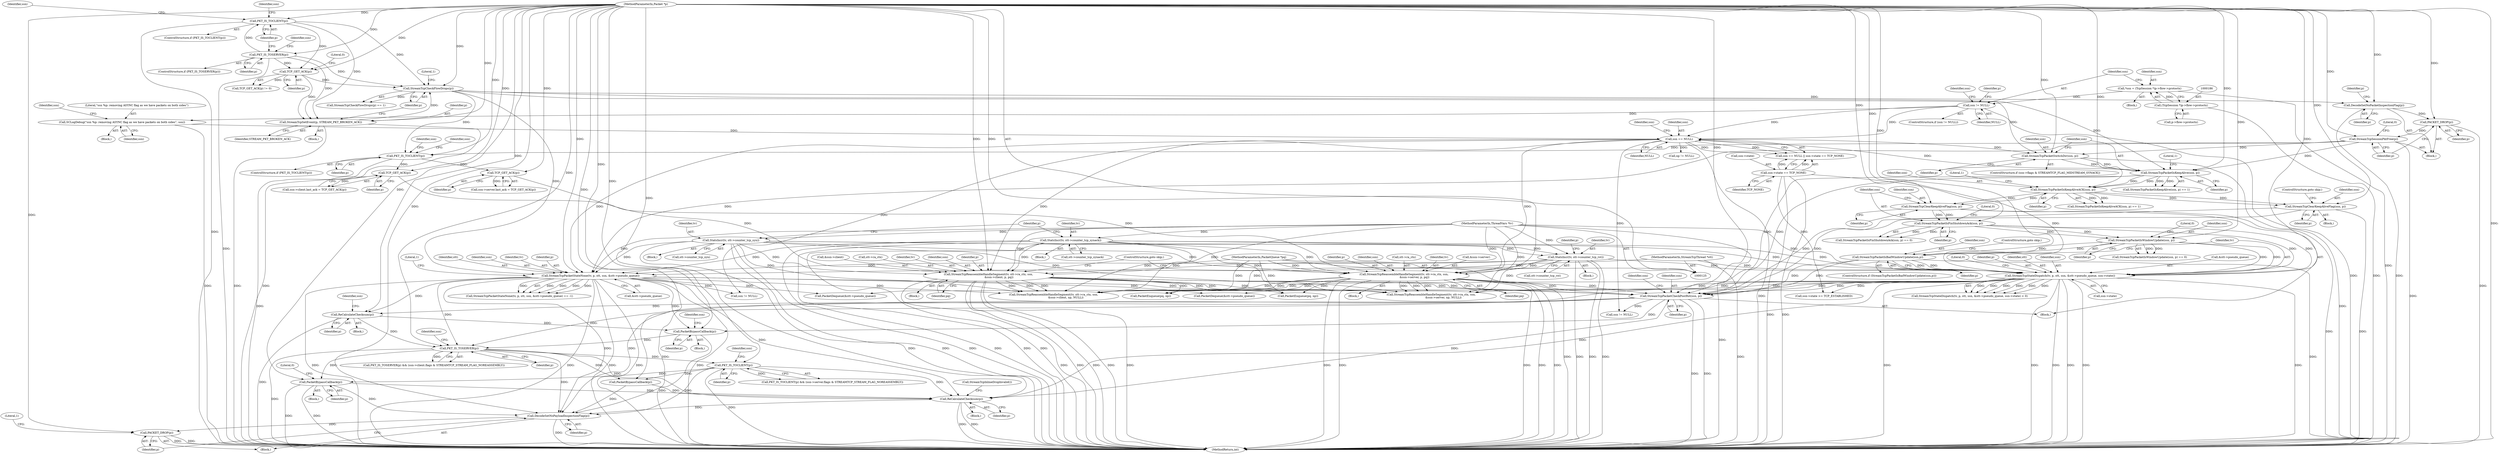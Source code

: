 digraph "0_suricata_843d0b7a10bb45627f94764a6c5d468a24143345@pointer" {
"1000689" [label="(Call,PacketBypassCallback(p))"];
"1000654" [label="(Call,PKT_IS_TOSERVER(p))"];
"1000627" [label="(Call,PacketBypassCallback(p))"];
"1000370" [label="(Call,StreamTcpPacketStateNone(tv, p, stt, ssn, &stt->pseudo_queue))"];
"1000281" [label="(Call,StatsIncr(tv, stt->counter_tcp_synack))"];
"1000126" [label="(MethodParameterIn,ThreadVars *tv)"];
"1000310" [label="(Call,StatsIncr(tv, stt->counter_tcp_rst))"];
"1000296" [label="(Call,StatsIncr(tv, stt->counter_tcp_syn))"];
"1000335" [label="(Call,StreamTcpCheckFlowDrops(p))"];
"1000330" [label="(Call,StreamTcpSetEvent(p, STREAM_PKT_BROKEN_ACK))"];
"1000222" [label="(Call,PKT_IS_TOCLIENT(p))"];
"1000207" [label="(Call,PKT_IS_TOSERVER(p))"];
"1000127" [label="(MethodParameterIn,Packet *p)"];
"1000326" [label="(Call,TCP_GET_ACK(p))"];
"1000353" [label="(Call,StreamTcpSessionPktFree(p))"];
"1000351" [label="(Call,PACKET_DROP(p))"];
"1000345" [label="(Call,DecodeSetNoPacketInspectionFlag(p))"];
"1000128" [label="(MethodParameterIn,StreamTcpThread *stt)"];
"1000359" [label="(Call,ssn == NULL)"];
"1000258" [label="(Call,SCLogDebug(\"ssn %p: removing ASYNC flag as we have packets on both sides\", ssn))"];
"1000193" [label="(Call,ssn != NULL)"];
"1000183" [label="(Call,*ssn = (TcpSession *)p->flow->protoctx)"];
"1000185" [label="(Call,(TcpSession *)p->flow->protoctx)"];
"1000605" [label="(Call,ReCalculateChecksum(p))"];
"1000515" [label="(Call,StreamTcpPacketCheckPostRst(ssn, p))"];
"1000437" [label="(Call,StreamTcpReassembleHandleSegment(tv, stt->ra_ctx, ssn,\n                        &ssn->client, p, pq))"];
"1000435" [label="(Call,TCP_GET_ACK(p))"];
"1000404" [label="(Call,PKT_IS_TOCLIENT(p))"];
"1000129" [label="(MethodParameterIn,PacketQueue *pq)"];
"1000415" [label="(Call,StreamTcpReassembleHandleSegment(tv, stt->ra_ctx, ssn,\n                        &ssn->server, p, pq))"];
"1000413" [label="(Call,TCP_GET_ACK(p))"];
"1000494" [label="(Call,StreamTcpPacketIsBadWindowUpdate(ssn,p))"];
"1000489" [label="(Call,StreamTcpPacketIsWindowUpdate(ssn, p))"];
"1000483" [label="(Call,StreamTcpPacketIsFinShutdownAck(ssn, p))"];
"1000478" [label="(Call,StreamTcpClearKeepAliveFlag(ssn, p))"];
"1000469" [label="(Call,StreamTcpPacketIsKeepAliveACK(ssn, p))"];
"1000461" [label="(Call,StreamTcpPacketIsKeepAlive(ssn, p))"];
"1000456" [label="(Call,StreamTcpPacketSwitchDir(ssn, p))"];
"1000474" [label="(Call,StreamTcpClearKeepAliveFlag(ssn, p))"];
"1000500" [label="(Call,StreamTcpStateDispatch(tv, p, stt, ssn, &stt->pseudo_queue, ssn->state))"];
"1000362" [label="(Call,ssn->state == TCP_NONE)"];
"1000664" [label="(Call,PKT_IS_TOCLIENT(p))"];
"1000752" [label="(Call,ReCalculateChecksum(p))"];
"1000757" [label="(Call,DecodeSetNoPayloadInspectionFlag(p))"];
"1000759" [label="(Call,PACKET_DROP(p))"];
"1000457" [label="(Identifier,ssn)"];
"1000195" [label="(Identifier,NULL)"];
"1000227" [label="(Identifier,ssn)"];
"1000351" [label="(Call,PACKET_DROP(p))"];
"1000185" [label="(Call,(TcpSession *)p->flow->protoctx)"];
"1000369" [label="(Call,StreamTcpPacketStateNone(tv, p, stt, ssn, &stt->pseudo_queue) == -1)"];
"1000429" [label="(Call,ssn->server.last_ack = TCP_GET_ACK(p))"];
"1000664" [label="(Call,PKT_IS_TOCLIENT(p))"];
"1000499" [label="(Call,StreamTcpStateDispatch(tv, p, stt, ssn, &stt->pseudo_queue, ssn->state) < 0)"];
"1000605" [label="(Call,ReCalculateChecksum(p))"];
"1000373" [label="(Identifier,stt)"];
"1000345" [label="(Call,DecodeSetNoPacketInspectionFlag(p))"];
"1000328" [label="(Literal,0)"];
"1000395" [label="(Block,)"];
"1000593" [label="(Call,PacketEnqueue(pq, np))"];
"1000461" [label="(Call,StreamTcpPacketIsKeepAlive(ssn, p))"];
"1000413" [label="(Call,TCP_GET_ACK(p))"];
"1000346" [label="(Identifier,p)"];
"1000509" [label="(Call,ssn->state)"];
"1000463" [label="(Identifier,p)"];
"1000521" [label="(Identifier,ssn)"];
"1000497" [label="(ControlStructure,goto skip;)"];
"1000354" [label="(Identifier,p)"];
"1000259" [label="(Literal,\"ssn %p: removing ASYNC flag as we have packets on both sides\")"];
"1000663" [label="(Call,PKT_IS_TOCLIENT(p) && (ssn->server.flags & STREAMTCP_STREAM_FLAG_NOREASSEMBLY))"];
"1000628" [label="(Identifier,p)"];
"1000334" [label="(Call,StreamTcpCheckFlowDrops(p) == 1)"];
"1000374" [label="(Identifier,ssn)"];
"1000404" [label="(Call,PKT_IS_TOCLIENT(p))"];
"1000281" [label="(Call,StatsIncr(tv, stt->counter_tcp_synack))"];
"1000305" [label="(Identifier,p)"];
"1000295" [label="(Block,)"];
"1000410" [label="(Identifier,ssn)"];
"1000425" [label="(Identifier,p)"];
"1000478" [label="(Call,StreamTcpClearKeepAliveFlag(ssn, p))"];
"1000363" [label="(Call,ssn->state)"];
"1000329" [label="(Block,)"];
"1000207" [label="(Call,PKT_IS_TOSERVER(p))"];
"1000690" [label="(Identifier,p)"];
"1000384" [label="(Call,ssn != NULL)"];
"1000718" [label="(Literal,0)"];
"1000420" [label="(Identifier,ssn)"];
"1000407" [label="(Call,ssn->client.last_ack = TCP_GET_ACK(p))"];
"1000482" [label="(Call,StreamTcpPacketIsFinShutdownAck(ssn, p) == 0)"];
"1000375" [label="(Call,&stt->pseudo_queue)"];
"1000488" [label="(Call,StreamTcpPacketIsWindowUpdate(ssn, p) == 0)"];
"1000464" [label="(Literal,1)"];
"1000458" [label="(Identifier,p)"];
"1000371" [label="(Identifier,tv)"];
"1000447" [label="(Identifier,p)"];
"1000336" [label="(Identifier,p)"];
"1000581" [label="(Call,StreamTcpReassembleHandleSegment(tv, stt->ra_ctx, ssn,\n                            &ssn->server, np, NULL))"];
"1000751" [label="(Block,)"];
"1000512" [label="(Literal,0)"];
"1000501" [label="(Identifier,tv)"];
"1000193" [label="(Call,ssn != NULL)"];
"1000321" [label="(Identifier,p)"];
"1000758" [label="(Identifier,p)"];
"1000689" [label="(Call,PacketBypassCallback(p))"];
"1000565" [label="(Call,StreamTcpReassembleHandleSegment(tv, stt->ra_ctx, ssn,\n                            &ssn->client, np, NULL))"];
"1000732" [label="(Call,PacketDequeue(&stt->pseudo_queue))"];
"1000361" [label="(Identifier,NULL)"];
"1000296" [label="(Call,StatsIncr(tv, stt->counter_tcp_syn))"];
"1000496" [label="(Identifier,p)"];
"1000491" [label="(Identifier,p)"];
"1000432" [label="(Identifier,ssn)"];
"1000612" [label="(Identifier,ssn)"];
"1000477" [label="(ControlStructure,goto skip;)"];
"1000493" [label="(ControlStructure,if (StreamTcpPacketIsBadWindowUpdate(ssn,p)))"];
"1000366" [label="(Identifier,TCP_NONE)"];
"1000655" [label="(Identifier,p)"];
"1000353" [label="(Call,StreamTcpSessionPktFree(p))"];
"1000476" [label="(Identifier,p)"];
"1000437" [label="(Call,StreamTcpReassembleHandleSegment(tv, stt->ra_ctx, ssn,\n                        &ssn->client, p, pq))"];
"1000187" [label="(Call,p->flow->protoctx)"];
"1000517" [label="(Identifier,p)"];
"1000358" [label="(Call,ssn == NULL || ssn->state == TCP_NONE)"];
"1000337" [label="(Literal,1)"];
"1000494" [label="(Call,StreamTcpPacketIsBadWindowUpdate(ssn,p))"];
"1000462" [label="(Identifier,ssn)"];
"1000326" [label="(Call,TCP_GET_ACK(p))"];
"1000352" [label="(Identifier,p)"];
"1000756" [label="(Block,)"];
"1000222" [label="(Call,PKT_IS_TOCLIENT(p))"];
"1000221" [label="(ControlStructure,if (PKT_IS_TOCLIENT(p)))"];
"1000199" [label="(Identifier,ssn)"];
"1000606" [label="(Identifier,p)"];
"1000370" [label="(Call,StreamTcpPacketStateNone(tv, p, stt, ssn, &stt->pseudo_queue))"];
"1000359" [label="(Call,ssn == NULL)"];
"1000755" [label="(Call,StreamTcpInlineDropInvalid())"];
"1000456" [label="(Call,StreamTcpPacketSwitchDir(ssn, p))"];
"1000194" [label="(Identifier,ssn)"];
"1000474" [label="(Call,StreamTcpClearKeepAliveFlag(ssn, p))"];
"1000130" [label="(Block,)"];
"1000129" [label="(MethodParameterIn,PacketQueue *pq)"];
"1000417" [label="(Call,stt->ra_ctx)"];
"1000415" [label="(Call,StreamTcpReassembleHandleSegment(tv, stt->ra_ctx, ssn,\n                        &ssn->server, p, pq))"];
"1000659" [label="(Identifier,ssn)"];
"1000688" [label="(Block,)"];
"1000502" [label="(Identifier,p)"];
"1000753" [label="(Identifier,p)"];
"1000128" [label="(MethodParameterIn,StreamTcpThread *stt)"];
"1000479" [label="(Identifier,ssn)"];
"1000763" [label="(Literal,1)"];
"1000372" [label="(Identifier,p)"];
"1000280" [label="(Block,)"];
"1000443" [label="(Call,&ssn->client)"];
"1000414" [label="(Identifier,p)"];
"1000738" [label="(Call,np != NULL)"];
"1000416" [label="(Identifier,tv)"];
"1000486" [label="(Literal,0)"];
"1000362" [label="(Call,ssn->state == TCP_NONE)"];
"1000330" [label="(Call,StreamTcpSetEvent(p, STREAM_PKT_BROKEN_ACK))"];
"1000325" [label="(Call,TCP_GET_ACK(p) != 0)"];
"1000515" [label="(Call,StreamTcpPacketCheckPostRst(ssn, p))"];
"1000485" [label="(Identifier,p)"];
"1000327" [label="(Identifier,p)"];
"1000298" [label="(Call,stt->counter_tcp_syn)"];
"1000604" [label="(Block,)"];
"1000503" [label="(Identifier,stt)"];
"1000206" [label="(ControlStructure,if (PKT_IS_TOSERVER(p)))"];
"1000192" [label="(ControlStructure,if (ssn != NULL))"];
"1000257" [label="(Block,)"];
"1000471" [label="(Identifier,p)"];
"1000549" [label="(Call,PacketDequeue(&stt->pseudo_queue))"];
"1000335" [label="(Call,StreamTcpCheckFlowDrops(p))"];
"1000439" [label="(Call,stt->ra_ctx)"];
"1000449" [label="(ControlStructure,goto skip;)"];
"1000470" [label="(Identifier,ssn)"];
"1000436" [label="(Identifier,p)"];
"1000752" [label="(Call,ReCalculateChecksum(p))"];
"1000356" [label="(Literal,0)"];
"1000127" [label="(MethodParameterIn,Packet *p)"];
"1000634" [label="(Identifier,ssn)"];
"1000495" [label="(Identifier,ssn)"];
"1000715" [label="(Call,PacketBypassCallback(p))"];
"1000338" [label="(Block,)"];
"1000653" [label="(Call,PKT_IS_TOSERVER(p) && (ssn->client.flags & STREAMTCP_STREAM_FLAG_NOREASSEMBLY))"];
"1000349" [label="(Identifier,p)"];
"1000665" [label="(Identifier,p)"];
"1000490" [label="(Identifier,ssn)"];
"1000469" [label="(Call,StreamTcpPacketIsKeepAliveACK(ssn, p))"];
"1000297" [label="(Identifier,tv)"];
"1000126" [label="(MethodParameterIn,ThreadVars *tv)"];
"1000468" [label="(Call,StreamTcpPacketIsKeepAliveACK(ssn, p) == 1)"];
"1000519" [label="(Call,ssn->state >= TCP_ESTABLISHED)"];
"1000421" [label="(Call,&ssn->server)"];
"1000331" [label="(Identifier,p)"];
"1000312" [label="(Call,stt->counter_tcp_rst)"];
"1000531" [label="(Call,ssn != NULL)"];
"1000403" [label="(ControlStructure,if (PKT_IS_TOCLIENT(p)))"];
"1000282" [label="(Identifier,tv)"];
"1000260" [label="(Identifier,ssn)"];
"1000448" [label="(Identifier,pq)"];
"1000438" [label="(Identifier,tv)"];
"1000309" [label="(Block,)"];
"1000450" [label="(ControlStructure,if (ssn->flags & STREAMTCP_FLAG_MIDSTREAM_SYNACK))"];
"1000380" [label="(Literal,1)"];
"1000208" [label="(Identifier,p)"];
"1000516" [label="(Identifier,ssn)"];
"1000764" [label="(MethodReturn,int)"];
"1000489" [label="(Call,StreamTcpPacketIsWindowUpdate(ssn, p))"];
"1000426" [label="(Identifier,pq)"];
"1000504" [label="(Identifier,ssn)"];
"1000475" [label="(Identifier,ssn)"];
"1000271" [label="(Identifier,p)"];
"1000364" [label="(Identifier,ssn)"];
"1000483" [label="(Call,StreamTcpPacketIsFinShutdownAck(ssn, p))"];
"1000360" [label="(Identifier,ssn)"];
"1000472" [label="(Literal,1)"];
"1000311" [label="(Identifier,tv)"];
"1000757" [label="(Call,DecodeSetNoPayloadInspectionFlag(p))"];
"1000627" [label="(Call,PacketBypassCallback(p))"];
"1000239" [label="(Identifier,ssn)"];
"1000654" [label="(Call,PKT_IS_TOSERVER(p))"];
"1000406" [label="(Block,)"];
"1000405" [label="(Identifier,p)"];
"1000435" [label="(Call,TCP_GET_ACK(p))"];
"1000473" [label="(Block,)"];
"1000442" [label="(Identifier,ssn)"];
"1000428" [label="(Block,)"];
"1000258" [label="(Call,SCLogDebug(\"ssn %p: removing ASYNC flag as we have packets on both sides\", ssn))"];
"1000669" [label="(Identifier,ssn)"];
"1000212" [label="(Identifier,ssn)"];
"1000760" [label="(Identifier,p)"];
"1000460" [label="(Call,StreamTcpPacketIsKeepAlive(ssn, p) == 1)"];
"1000505" [label="(Call,&stt->pseudo_queue)"];
"1000310" [label="(Call,StatsIncr(tv, stt->counter_tcp_rst))"];
"1000332" [label="(Identifier,STREAM_PKT_BROKEN_ACK)"];
"1000492" [label="(Literal,0)"];
"1000500" [label="(Call,StreamTcpStateDispatch(tv, p, stt, ssn, &stt->pseudo_queue, ssn->state))"];
"1000480" [label="(Identifier,p)"];
"1000283" [label="(Call,stt->counter_tcp_synack)"];
"1000263" [label="(Identifier,ssn)"];
"1000184" [label="(Identifier,ssn)"];
"1000759" [label="(Call,PACKET_DROP(p))"];
"1000223" [label="(Identifier,p)"];
"1000742" [label="(Call,PacketEnqueue(pq, np))"];
"1000626" [label="(Block,)"];
"1000484" [label="(Identifier,ssn)"];
"1000183" [label="(Call,*ssn = (TcpSession *)p->flow->protoctx)"];
"1000689" -> "1000688"  [label="AST: "];
"1000689" -> "1000690"  [label="CFG: "];
"1000690" -> "1000689"  [label="AST: "];
"1000718" -> "1000689"  [label="CFG: "];
"1000689" -> "1000764"  [label="DDG: "];
"1000689" -> "1000764"  [label="DDG: "];
"1000654" -> "1000689"  [label="DDG: "];
"1000664" -> "1000689"  [label="DDG: "];
"1000127" -> "1000689"  [label="DDG: "];
"1000689" -> "1000752"  [label="DDG: "];
"1000689" -> "1000757"  [label="DDG: "];
"1000654" -> "1000653"  [label="AST: "];
"1000654" -> "1000655"  [label="CFG: "];
"1000655" -> "1000654"  [label="AST: "];
"1000659" -> "1000654"  [label="CFG: "];
"1000653" -> "1000654"  [label="CFG: "];
"1000654" -> "1000764"  [label="DDG: "];
"1000654" -> "1000653"  [label="DDG: "];
"1000627" -> "1000654"  [label="DDG: "];
"1000370" -> "1000654"  [label="DDG: "];
"1000605" -> "1000654"  [label="DDG: "];
"1000515" -> "1000654"  [label="DDG: "];
"1000127" -> "1000654"  [label="DDG: "];
"1000654" -> "1000664"  [label="DDG: "];
"1000654" -> "1000715"  [label="DDG: "];
"1000654" -> "1000752"  [label="DDG: "];
"1000654" -> "1000757"  [label="DDG: "];
"1000627" -> "1000626"  [label="AST: "];
"1000627" -> "1000628"  [label="CFG: "];
"1000628" -> "1000627"  [label="AST: "];
"1000634" -> "1000627"  [label="CFG: "];
"1000627" -> "1000764"  [label="DDG: "];
"1000370" -> "1000627"  [label="DDG: "];
"1000605" -> "1000627"  [label="DDG: "];
"1000515" -> "1000627"  [label="DDG: "];
"1000127" -> "1000627"  [label="DDG: "];
"1000370" -> "1000369"  [label="AST: "];
"1000370" -> "1000375"  [label="CFG: "];
"1000371" -> "1000370"  [label="AST: "];
"1000372" -> "1000370"  [label="AST: "];
"1000373" -> "1000370"  [label="AST: "];
"1000374" -> "1000370"  [label="AST: "];
"1000375" -> "1000370"  [label="AST: "];
"1000380" -> "1000370"  [label="CFG: "];
"1000370" -> "1000764"  [label="DDG: "];
"1000370" -> "1000764"  [label="DDG: "];
"1000370" -> "1000764"  [label="DDG: "];
"1000370" -> "1000764"  [label="DDG: "];
"1000370" -> "1000764"  [label="DDG: "];
"1000370" -> "1000369"  [label="DDG: "];
"1000370" -> "1000369"  [label="DDG: "];
"1000370" -> "1000369"  [label="DDG: "];
"1000370" -> "1000369"  [label="DDG: "];
"1000370" -> "1000369"  [label="DDG: "];
"1000281" -> "1000370"  [label="DDG: "];
"1000310" -> "1000370"  [label="DDG: "];
"1000296" -> "1000370"  [label="DDG: "];
"1000126" -> "1000370"  [label="DDG: "];
"1000335" -> "1000370"  [label="DDG: "];
"1000353" -> "1000370"  [label="DDG: "];
"1000127" -> "1000370"  [label="DDG: "];
"1000128" -> "1000370"  [label="DDG: "];
"1000359" -> "1000370"  [label="DDG: "];
"1000370" -> "1000384"  [label="DDG: "];
"1000370" -> "1000549"  [label="DDG: "];
"1000370" -> "1000565"  [label="DDG: "];
"1000370" -> "1000581"  [label="DDG: "];
"1000370" -> "1000605"  [label="DDG: "];
"1000370" -> "1000732"  [label="DDG: "];
"1000370" -> "1000752"  [label="DDG: "];
"1000370" -> "1000757"  [label="DDG: "];
"1000281" -> "1000280"  [label="AST: "];
"1000281" -> "1000283"  [label="CFG: "];
"1000282" -> "1000281"  [label="AST: "];
"1000283" -> "1000281"  [label="AST: "];
"1000305" -> "1000281"  [label="CFG: "];
"1000281" -> "1000764"  [label="DDG: "];
"1000281" -> "1000764"  [label="DDG: "];
"1000281" -> "1000764"  [label="DDG: "];
"1000126" -> "1000281"  [label="DDG: "];
"1000281" -> "1000310"  [label="DDG: "];
"1000281" -> "1000415"  [label="DDG: "];
"1000281" -> "1000437"  [label="DDG: "];
"1000281" -> "1000500"  [label="DDG: "];
"1000281" -> "1000565"  [label="DDG: "];
"1000281" -> "1000581"  [label="DDG: "];
"1000126" -> "1000125"  [label="AST: "];
"1000126" -> "1000764"  [label="DDG: "];
"1000126" -> "1000296"  [label="DDG: "];
"1000126" -> "1000310"  [label="DDG: "];
"1000126" -> "1000415"  [label="DDG: "];
"1000126" -> "1000437"  [label="DDG: "];
"1000126" -> "1000500"  [label="DDG: "];
"1000126" -> "1000565"  [label="DDG: "];
"1000126" -> "1000581"  [label="DDG: "];
"1000310" -> "1000309"  [label="AST: "];
"1000310" -> "1000312"  [label="CFG: "];
"1000311" -> "1000310"  [label="AST: "];
"1000312" -> "1000310"  [label="AST: "];
"1000321" -> "1000310"  [label="CFG: "];
"1000310" -> "1000764"  [label="DDG: "];
"1000310" -> "1000764"  [label="DDG: "];
"1000310" -> "1000764"  [label="DDG: "];
"1000296" -> "1000310"  [label="DDG: "];
"1000310" -> "1000415"  [label="DDG: "];
"1000310" -> "1000437"  [label="DDG: "];
"1000310" -> "1000500"  [label="DDG: "];
"1000310" -> "1000565"  [label="DDG: "];
"1000310" -> "1000581"  [label="DDG: "];
"1000296" -> "1000295"  [label="AST: "];
"1000296" -> "1000298"  [label="CFG: "];
"1000297" -> "1000296"  [label="AST: "];
"1000298" -> "1000296"  [label="AST: "];
"1000305" -> "1000296"  [label="CFG: "];
"1000296" -> "1000764"  [label="DDG: "];
"1000296" -> "1000764"  [label="DDG: "];
"1000296" -> "1000764"  [label="DDG: "];
"1000296" -> "1000415"  [label="DDG: "];
"1000296" -> "1000437"  [label="DDG: "];
"1000296" -> "1000500"  [label="DDG: "];
"1000296" -> "1000565"  [label="DDG: "];
"1000296" -> "1000581"  [label="DDG: "];
"1000335" -> "1000334"  [label="AST: "];
"1000335" -> "1000336"  [label="CFG: "];
"1000336" -> "1000335"  [label="AST: "];
"1000337" -> "1000335"  [label="CFG: "];
"1000335" -> "1000334"  [label="DDG: "];
"1000330" -> "1000335"  [label="DDG: "];
"1000222" -> "1000335"  [label="DDG: "];
"1000207" -> "1000335"  [label="DDG: "];
"1000326" -> "1000335"  [label="DDG: "];
"1000127" -> "1000335"  [label="DDG: "];
"1000335" -> "1000345"  [label="DDG: "];
"1000335" -> "1000404"  [label="DDG: "];
"1000335" -> "1000456"  [label="DDG: "];
"1000335" -> "1000461"  [label="DDG: "];
"1000330" -> "1000329"  [label="AST: "];
"1000330" -> "1000332"  [label="CFG: "];
"1000331" -> "1000330"  [label="AST: "];
"1000332" -> "1000330"  [label="AST: "];
"1000336" -> "1000330"  [label="CFG: "];
"1000330" -> "1000764"  [label="DDG: "];
"1000330" -> "1000764"  [label="DDG: "];
"1000222" -> "1000330"  [label="DDG: "];
"1000207" -> "1000330"  [label="DDG: "];
"1000326" -> "1000330"  [label="DDG: "];
"1000127" -> "1000330"  [label="DDG: "];
"1000222" -> "1000221"  [label="AST: "];
"1000222" -> "1000223"  [label="CFG: "];
"1000223" -> "1000222"  [label="AST: "];
"1000227" -> "1000222"  [label="CFG: "];
"1000239" -> "1000222"  [label="CFG: "];
"1000222" -> "1000764"  [label="DDG: "];
"1000207" -> "1000222"  [label="DDG: "];
"1000127" -> "1000222"  [label="DDG: "];
"1000222" -> "1000326"  [label="DDG: "];
"1000207" -> "1000206"  [label="AST: "];
"1000207" -> "1000208"  [label="CFG: "];
"1000208" -> "1000207"  [label="AST: "];
"1000212" -> "1000207"  [label="CFG: "];
"1000223" -> "1000207"  [label="CFG: "];
"1000207" -> "1000764"  [label="DDG: "];
"1000127" -> "1000207"  [label="DDG: "];
"1000207" -> "1000326"  [label="DDG: "];
"1000127" -> "1000125"  [label="AST: "];
"1000127" -> "1000764"  [label="DDG: "];
"1000127" -> "1000326"  [label="DDG: "];
"1000127" -> "1000345"  [label="DDG: "];
"1000127" -> "1000351"  [label="DDG: "];
"1000127" -> "1000353"  [label="DDG: "];
"1000127" -> "1000404"  [label="DDG: "];
"1000127" -> "1000413"  [label="DDG: "];
"1000127" -> "1000415"  [label="DDG: "];
"1000127" -> "1000435"  [label="DDG: "];
"1000127" -> "1000437"  [label="DDG: "];
"1000127" -> "1000456"  [label="DDG: "];
"1000127" -> "1000461"  [label="DDG: "];
"1000127" -> "1000469"  [label="DDG: "];
"1000127" -> "1000474"  [label="DDG: "];
"1000127" -> "1000478"  [label="DDG: "];
"1000127" -> "1000483"  [label="DDG: "];
"1000127" -> "1000489"  [label="DDG: "];
"1000127" -> "1000494"  [label="DDG: "];
"1000127" -> "1000500"  [label="DDG: "];
"1000127" -> "1000515"  [label="DDG: "];
"1000127" -> "1000605"  [label="DDG: "];
"1000127" -> "1000664"  [label="DDG: "];
"1000127" -> "1000715"  [label="DDG: "];
"1000127" -> "1000752"  [label="DDG: "];
"1000127" -> "1000757"  [label="DDG: "];
"1000127" -> "1000759"  [label="DDG: "];
"1000326" -> "1000325"  [label="AST: "];
"1000326" -> "1000327"  [label="CFG: "];
"1000327" -> "1000326"  [label="AST: "];
"1000328" -> "1000326"  [label="CFG: "];
"1000326" -> "1000325"  [label="DDG: "];
"1000353" -> "1000338"  [label="AST: "];
"1000353" -> "1000354"  [label="CFG: "];
"1000354" -> "1000353"  [label="AST: "];
"1000356" -> "1000353"  [label="CFG: "];
"1000353" -> "1000764"  [label="DDG: "];
"1000351" -> "1000353"  [label="DDG: "];
"1000353" -> "1000404"  [label="DDG: "];
"1000353" -> "1000456"  [label="DDG: "];
"1000353" -> "1000461"  [label="DDG: "];
"1000351" -> "1000338"  [label="AST: "];
"1000351" -> "1000352"  [label="CFG: "];
"1000352" -> "1000351"  [label="AST: "];
"1000354" -> "1000351"  [label="CFG: "];
"1000351" -> "1000764"  [label="DDG: "];
"1000345" -> "1000351"  [label="DDG: "];
"1000345" -> "1000338"  [label="AST: "];
"1000345" -> "1000346"  [label="CFG: "];
"1000346" -> "1000345"  [label="AST: "];
"1000349" -> "1000345"  [label="CFG: "];
"1000345" -> "1000764"  [label="DDG: "];
"1000128" -> "1000125"  [label="AST: "];
"1000128" -> "1000764"  [label="DDG: "];
"1000128" -> "1000500"  [label="DDG: "];
"1000359" -> "1000358"  [label="AST: "];
"1000359" -> "1000361"  [label="CFG: "];
"1000360" -> "1000359"  [label="AST: "];
"1000361" -> "1000359"  [label="AST: "];
"1000364" -> "1000359"  [label="CFG: "];
"1000358" -> "1000359"  [label="CFG: "];
"1000359" -> "1000764"  [label="DDG: "];
"1000359" -> "1000358"  [label="DDG: "];
"1000359" -> "1000358"  [label="DDG: "];
"1000258" -> "1000359"  [label="DDG: "];
"1000193" -> "1000359"  [label="DDG: "];
"1000193" -> "1000359"  [label="DDG: "];
"1000359" -> "1000384"  [label="DDG: "];
"1000359" -> "1000415"  [label="DDG: "];
"1000359" -> "1000437"  [label="DDG: "];
"1000359" -> "1000456"  [label="DDG: "];
"1000359" -> "1000461"  [label="DDG: "];
"1000359" -> "1000531"  [label="DDG: "];
"1000359" -> "1000738"  [label="DDG: "];
"1000258" -> "1000257"  [label="AST: "];
"1000258" -> "1000260"  [label="CFG: "];
"1000259" -> "1000258"  [label="AST: "];
"1000260" -> "1000258"  [label="AST: "];
"1000263" -> "1000258"  [label="CFG: "];
"1000258" -> "1000764"  [label="DDG: "];
"1000193" -> "1000258"  [label="DDG: "];
"1000193" -> "1000192"  [label="AST: "];
"1000193" -> "1000195"  [label="CFG: "];
"1000194" -> "1000193"  [label="AST: "];
"1000195" -> "1000193"  [label="AST: "];
"1000199" -> "1000193"  [label="CFG: "];
"1000271" -> "1000193"  [label="CFG: "];
"1000193" -> "1000764"  [label="DDG: "];
"1000183" -> "1000193"  [label="DDG: "];
"1000183" -> "1000130"  [label="AST: "];
"1000183" -> "1000185"  [label="CFG: "];
"1000184" -> "1000183"  [label="AST: "];
"1000185" -> "1000183"  [label="AST: "];
"1000194" -> "1000183"  [label="CFG: "];
"1000183" -> "1000764"  [label="DDG: "];
"1000185" -> "1000183"  [label="DDG: "];
"1000185" -> "1000187"  [label="CFG: "];
"1000186" -> "1000185"  [label="AST: "];
"1000187" -> "1000185"  [label="AST: "];
"1000185" -> "1000764"  [label="DDG: "];
"1000605" -> "1000604"  [label="AST: "];
"1000605" -> "1000606"  [label="CFG: "];
"1000606" -> "1000605"  [label="AST: "];
"1000612" -> "1000605"  [label="CFG: "];
"1000605" -> "1000764"  [label="DDG: "];
"1000515" -> "1000605"  [label="DDG: "];
"1000515" -> "1000395"  [label="AST: "];
"1000515" -> "1000517"  [label="CFG: "];
"1000516" -> "1000515"  [label="AST: "];
"1000517" -> "1000515"  [label="AST: "];
"1000521" -> "1000515"  [label="CFG: "];
"1000515" -> "1000764"  [label="DDG: "];
"1000515" -> "1000764"  [label="DDG: "];
"1000437" -> "1000515"  [label="DDG: "];
"1000437" -> "1000515"  [label="DDG: "];
"1000415" -> "1000515"  [label="DDG: "];
"1000415" -> "1000515"  [label="DDG: "];
"1000494" -> "1000515"  [label="DDG: "];
"1000494" -> "1000515"  [label="DDG: "];
"1000474" -> "1000515"  [label="DDG: "];
"1000474" -> "1000515"  [label="DDG: "];
"1000461" -> "1000515"  [label="DDG: "];
"1000461" -> "1000515"  [label="DDG: "];
"1000500" -> "1000515"  [label="DDG: "];
"1000500" -> "1000515"  [label="DDG: "];
"1000515" -> "1000531"  [label="DDG: "];
"1000515" -> "1000752"  [label="DDG: "];
"1000515" -> "1000757"  [label="DDG: "];
"1000437" -> "1000428"  [label="AST: "];
"1000437" -> "1000448"  [label="CFG: "];
"1000438" -> "1000437"  [label="AST: "];
"1000439" -> "1000437"  [label="AST: "];
"1000442" -> "1000437"  [label="AST: "];
"1000443" -> "1000437"  [label="AST: "];
"1000447" -> "1000437"  [label="AST: "];
"1000448" -> "1000437"  [label="AST: "];
"1000449" -> "1000437"  [label="CFG: "];
"1000437" -> "1000764"  [label="DDG: "];
"1000437" -> "1000764"  [label="DDG: "];
"1000437" -> "1000764"  [label="DDG: "];
"1000437" -> "1000764"  [label="DDG: "];
"1000437" -> "1000764"  [label="DDG: "];
"1000435" -> "1000437"  [label="DDG: "];
"1000129" -> "1000437"  [label="DDG: "];
"1000437" -> "1000565"  [label="DDG: "];
"1000437" -> "1000565"  [label="DDG: "];
"1000437" -> "1000565"  [label="DDG: "];
"1000437" -> "1000581"  [label="DDG: "];
"1000437" -> "1000581"  [label="DDG: "];
"1000437" -> "1000593"  [label="DDG: "];
"1000437" -> "1000742"  [label="DDG: "];
"1000435" -> "1000429"  [label="AST: "];
"1000435" -> "1000436"  [label="CFG: "];
"1000436" -> "1000435"  [label="AST: "];
"1000429" -> "1000435"  [label="CFG: "];
"1000435" -> "1000429"  [label="DDG: "];
"1000404" -> "1000435"  [label="DDG: "];
"1000404" -> "1000403"  [label="AST: "];
"1000404" -> "1000405"  [label="CFG: "];
"1000405" -> "1000404"  [label="AST: "];
"1000410" -> "1000404"  [label="CFG: "];
"1000432" -> "1000404"  [label="CFG: "];
"1000404" -> "1000764"  [label="DDG: "];
"1000404" -> "1000413"  [label="DDG: "];
"1000129" -> "1000125"  [label="AST: "];
"1000129" -> "1000764"  [label="DDG: "];
"1000129" -> "1000415"  [label="DDG: "];
"1000129" -> "1000593"  [label="DDG: "];
"1000129" -> "1000742"  [label="DDG: "];
"1000415" -> "1000406"  [label="AST: "];
"1000415" -> "1000426"  [label="CFG: "];
"1000416" -> "1000415"  [label="AST: "];
"1000417" -> "1000415"  [label="AST: "];
"1000420" -> "1000415"  [label="AST: "];
"1000421" -> "1000415"  [label="AST: "];
"1000425" -> "1000415"  [label="AST: "];
"1000426" -> "1000415"  [label="AST: "];
"1000449" -> "1000415"  [label="CFG: "];
"1000415" -> "1000764"  [label="DDG: "];
"1000415" -> "1000764"  [label="DDG: "];
"1000415" -> "1000764"  [label="DDG: "];
"1000415" -> "1000764"  [label="DDG: "];
"1000415" -> "1000764"  [label="DDG: "];
"1000413" -> "1000415"  [label="DDG: "];
"1000415" -> "1000565"  [label="DDG: "];
"1000415" -> "1000565"  [label="DDG: "];
"1000415" -> "1000581"  [label="DDG: "];
"1000415" -> "1000581"  [label="DDG: "];
"1000415" -> "1000581"  [label="DDG: "];
"1000415" -> "1000593"  [label="DDG: "];
"1000415" -> "1000742"  [label="DDG: "];
"1000413" -> "1000407"  [label="AST: "];
"1000413" -> "1000414"  [label="CFG: "];
"1000414" -> "1000413"  [label="AST: "];
"1000407" -> "1000413"  [label="CFG: "];
"1000413" -> "1000407"  [label="DDG: "];
"1000494" -> "1000493"  [label="AST: "];
"1000494" -> "1000496"  [label="CFG: "];
"1000495" -> "1000494"  [label="AST: "];
"1000496" -> "1000494"  [label="AST: "];
"1000497" -> "1000494"  [label="CFG: "];
"1000501" -> "1000494"  [label="CFG: "];
"1000494" -> "1000764"  [label="DDG: "];
"1000489" -> "1000494"  [label="DDG: "];
"1000489" -> "1000494"  [label="DDG: "];
"1000494" -> "1000500"  [label="DDG: "];
"1000494" -> "1000500"  [label="DDG: "];
"1000489" -> "1000488"  [label="AST: "];
"1000489" -> "1000491"  [label="CFG: "];
"1000490" -> "1000489"  [label="AST: "];
"1000491" -> "1000489"  [label="AST: "];
"1000492" -> "1000489"  [label="CFG: "];
"1000489" -> "1000488"  [label="DDG: "];
"1000489" -> "1000488"  [label="DDG: "];
"1000483" -> "1000489"  [label="DDG: "];
"1000483" -> "1000489"  [label="DDG: "];
"1000489" -> "1000500"  [label="DDG: "];
"1000489" -> "1000500"  [label="DDG: "];
"1000483" -> "1000482"  [label="AST: "];
"1000483" -> "1000485"  [label="CFG: "];
"1000484" -> "1000483"  [label="AST: "];
"1000485" -> "1000483"  [label="AST: "];
"1000486" -> "1000483"  [label="CFG: "];
"1000483" -> "1000482"  [label="DDG: "];
"1000483" -> "1000482"  [label="DDG: "];
"1000478" -> "1000483"  [label="DDG: "];
"1000478" -> "1000483"  [label="DDG: "];
"1000483" -> "1000500"  [label="DDG: "];
"1000483" -> "1000500"  [label="DDG: "];
"1000478" -> "1000395"  [label="AST: "];
"1000478" -> "1000480"  [label="CFG: "];
"1000479" -> "1000478"  [label="AST: "];
"1000480" -> "1000478"  [label="AST: "];
"1000484" -> "1000478"  [label="CFG: "];
"1000478" -> "1000764"  [label="DDG: "];
"1000469" -> "1000478"  [label="DDG: "];
"1000469" -> "1000478"  [label="DDG: "];
"1000469" -> "1000468"  [label="AST: "];
"1000469" -> "1000471"  [label="CFG: "];
"1000470" -> "1000469"  [label="AST: "];
"1000471" -> "1000469"  [label="AST: "];
"1000472" -> "1000469"  [label="CFG: "];
"1000469" -> "1000468"  [label="DDG: "];
"1000469" -> "1000468"  [label="DDG: "];
"1000461" -> "1000469"  [label="DDG: "];
"1000461" -> "1000469"  [label="DDG: "];
"1000469" -> "1000474"  [label="DDG: "];
"1000469" -> "1000474"  [label="DDG: "];
"1000461" -> "1000460"  [label="AST: "];
"1000461" -> "1000463"  [label="CFG: "];
"1000462" -> "1000461"  [label="AST: "];
"1000463" -> "1000461"  [label="AST: "];
"1000464" -> "1000461"  [label="CFG: "];
"1000461" -> "1000460"  [label="DDG: "];
"1000461" -> "1000460"  [label="DDG: "];
"1000456" -> "1000461"  [label="DDG: "];
"1000456" -> "1000461"  [label="DDG: "];
"1000456" -> "1000450"  [label="AST: "];
"1000456" -> "1000458"  [label="CFG: "];
"1000457" -> "1000456"  [label="AST: "];
"1000458" -> "1000456"  [label="AST: "];
"1000462" -> "1000456"  [label="CFG: "];
"1000456" -> "1000764"  [label="DDG: "];
"1000474" -> "1000473"  [label="AST: "];
"1000474" -> "1000476"  [label="CFG: "];
"1000475" -> "1000474"  [label="AST: "];
"1000476" -> "1000474"  [label="AST: "];
"1000477" -> "1000474"  [label="CFG: "];
"1000474" -> "1000764"  [label="DDG: "];
"1000500" -> "1000499"  [label="AST: "];
"1000500" -> "1000509"  [label="CFG: "];
"1000501" -> "1000500"  [label="AST: "];
"1000502" -> "1000500"  [label="AST: "];
"1000503" -> "1000500"  [label="AST: "];
"1000504" -> "1000500"  [label="AST: "];
"1000505" -> "1000500"  [label="AST: "];
"1000509" -> "1000500"  [label="AST: "];
"1000512" -> "1000500"  [label="CFG: "];
"1000500" -> "1000764"  [label="DDG: "];
"1000500" -> "1000764"  [label="DDG: "];
"1000500" -> "1000764"  [label="DDG: "];
"1000500" -> "1000764"  [label="DDG: "];
"1000500" -> "1000764"  [label="DDG: "];
"1000500" -> "1000764"  [label="DDG: "];
"1000500" -> "1000499"  [label="DDG: "];
"1000500" -> "1000499"  [label="DDG: "];
"1000500" -> "1000499"  [label="DDG: "];
"1000500" -> "1000499"  [label="DDG: "];
"1000500" -> "1000499"  [label="DDG: "];
"1000500" -> "1000499"  [label="DDG: "];
"1000362" -> "1000500"  [label="DDG: "];
"1000500" -> "1000519"  [label="DDG: "];
"1000500" -> "1000549"  [label="DDG: "];
"1000500" -> "1000565"  [label="DDG: "];
"1000500" -> "1000581"  [label="DDG: "];
"1000500" -> "1000732"  [label="DDG: "];
"1000500" -> "1000752"  [label="DDG: "];
"1000500" -> "1000757"  [label="DDG: "];
"1000362" -> "1000358"  [label="AST: "];
"1000362" -> "1000366"  [label="CFG: "];
"1000363" -> "1000362"  [label="AST: "];
"1000366" -> "1000362"  [label="AST: "];
"1000358" -> "1000362"  [label="CFG: "];
"1000362" -> "1000764"  [label="DDG: "];
"1000362" -> "1000764"  [label="DDG: "];
"1000362" -> "1000358"  [label="DDG: "];
"1000362" -> "1000358"  [label="DDG: "];
"1000362" -> "1000519"  [label="DDG: "];
"1000664" -> "1000663"  [label="AST: "];
"1000664" -> "1000665"  [label="CFG: "];
"1000665" -> "1000664"  [label="AST: "];
"1000669" -> "1000664"  [label="CFG: "];
"1000663" -> "1000664"  [label="CFG: "];
"1000664" -> "1000764"  [label="DDG: "];
"1000664" -> "1000663"  [label="DDG: "];
"1000664" -> "1000715"  [label="DDG: "];
"1000664" -> "1000752"  [label="DDG: "];
"1000664" -> "1000757"  [label="DDG: "];
"1000752" -> "1000751"  [label="AST: "];
"1000752" -> "1000753"  [label="CFG: "];
"1000753" -> "1000752"  [label="AST: "];
"1000755" -> "1000752"  [label="CFG: "];
"1000752" -> "1000764"  [label="DDG: "];
"1000752" -> "1000764"  [label="DDG: "];
"1000715" -> "1000752"  [label="DDG: "];
"1000752" -> "1000757"  [label="DDG: "];
"1000757" -> "1000756"  [label="AST: "];
"1000757" -> "1000758"  [label="CFG: "];
"1000758" -> "1000757"  [label="AST: "];
"1000760" -> "1000757"  [label="CFG: "];
"1000757" -> "1000764"  [label="DDG: "];
"1000715" -> "1000757"  [label="DDG: "];
"1000757" -> "1000759"  [label="DDG: "];
"1000759" -> "1000756"  [label="AST: "];
"1000759" -> "1000760"  [label="CFG: "];
"1000760" -> "1000759"  [label="AST: "];
"1000763" -> "1000759"  [label="CFG: "];
"1000759" -> "1000764"  [label="DDG: "];
"1000759" -> "1000764"  [label="DDG: "];
}
